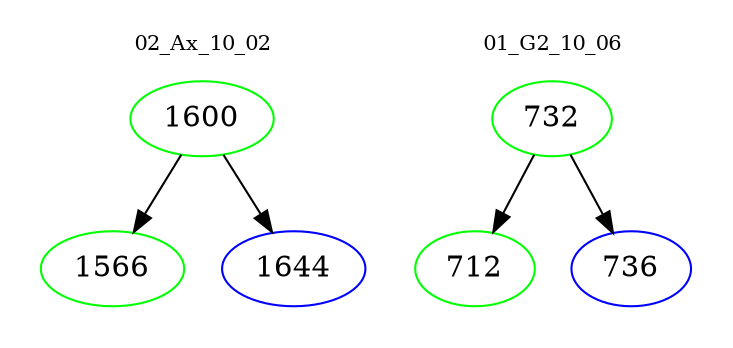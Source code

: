 digraph{
subgraph cluster_0 {
color = white
label = "02_Ax_10_02";
fontsize=10;
T0_1600 [label="1600", color="green"]
T0_1600 -> T0_1566 [color="black"]
T0_1566 [label="1566", color="green"]
T0_1600 -> T0_1644 [color="black"]
T0_1644 [label="1644", color="blue"]
}
subgraph cluster_1 {
color = white
label = "01_G2_10_06";
fontsize=10;
T1_732 [label="732", color="green"]
T1_732 -> T1_712 [color="black"]
T1_712 [label="712", color="green"]
T1_732 -> T1_736 [color="black"]
T1_736 [label="736", color="blue"]
}
}
